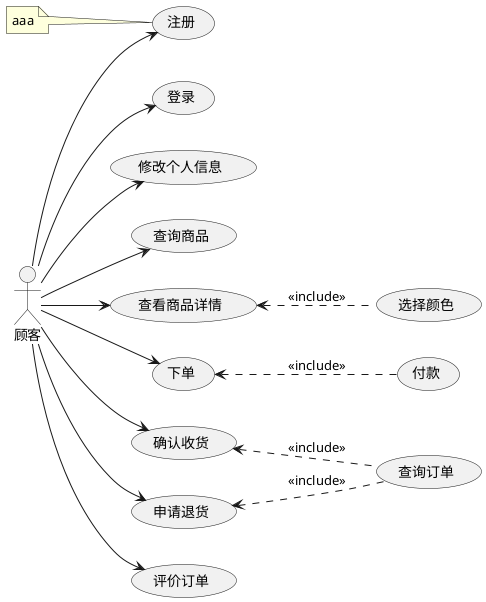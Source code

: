 @startuml

left to right direction

:顾客:
顾客 --> (注册)
顾客 --> (登录)
顾客 --> (修改个人信息)
顾客 --> (查询商品)
顾客 --> (查看商品详情)
顾客 --> (下单)
顾客 --> (确认收货)
顾客 --> (申请退货)
顾客 --> (评价订单)

note "aaa" as n
n .. 注册

查看商品详情 <.. (选择颜色) : <<include>>
下单 <.. (付款) : <<include>>
确认收货 <.. (查询订单) : <<include>>
申请退货 <.. (查询订单) : <<include>>

@enduml